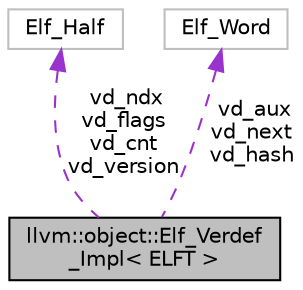 digraph "llvm::object::Elf_Verdef_Impl&lt; ELFT &gt;"
{
 // LATEX_PDF_SIZE
  bgcolor="transparent";
  edge [fontname="Helvetica",fontsize="10",labelfontname="Helvetica",labelfontsize="10"];
  node [fontname="Helvetica",fontsize="10",shape=record];
  Node1 [label="llvm::object::Elf_Verdef\l_Impl\< ELFT \>",height=0.2,width=0.4,color="black", fillcolor="grey75", style="filled", fontcolor="black",tooltip="Elf_Verdef: This is the structure of entries in the SHT_GNU_verdef section (.gnu.version_d)."];
  Node2 -> Node1 [dir="back",color="darkorchid3",fontsize="10",style="dashed",label=" vd_ndx\nvd_flags\nvd_cnt\nvd_version" ,fontname="Helvetica"];
  Node2 [label="Elf_Half",height=0.2,width=0.4,color="grey75",tooltip=" "];
  Node3 -> Node1 [dir="back",color="darkorchid3",fontsize="10",style="dashed",label=" vd_aux\nvd_next\nvd_hash" ,fontname="Helvetica"];
  Node3 [label="Elf_Word",height=0.2,width=0.4,color="grey75",tooltip=" "];
}
